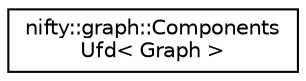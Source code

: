 digraph "Graphical Class Hierarchy"
{
  edge [fontname="Helvetica",fontsize="10",labelfontname="Helvetica",labelfontsize="10"];
  node [fontname="Helvetica",fontsize="10",shape=record];
  rankdir="LR";
  Node1 [label="nifty::graph::Components\lUfd\< Graph \>",height=0.2,width=0.4,color="black", fillcolor="white", style="filled",URL="$classnifty_1_1graph_1_1ComponentsUfd.html"];
}
